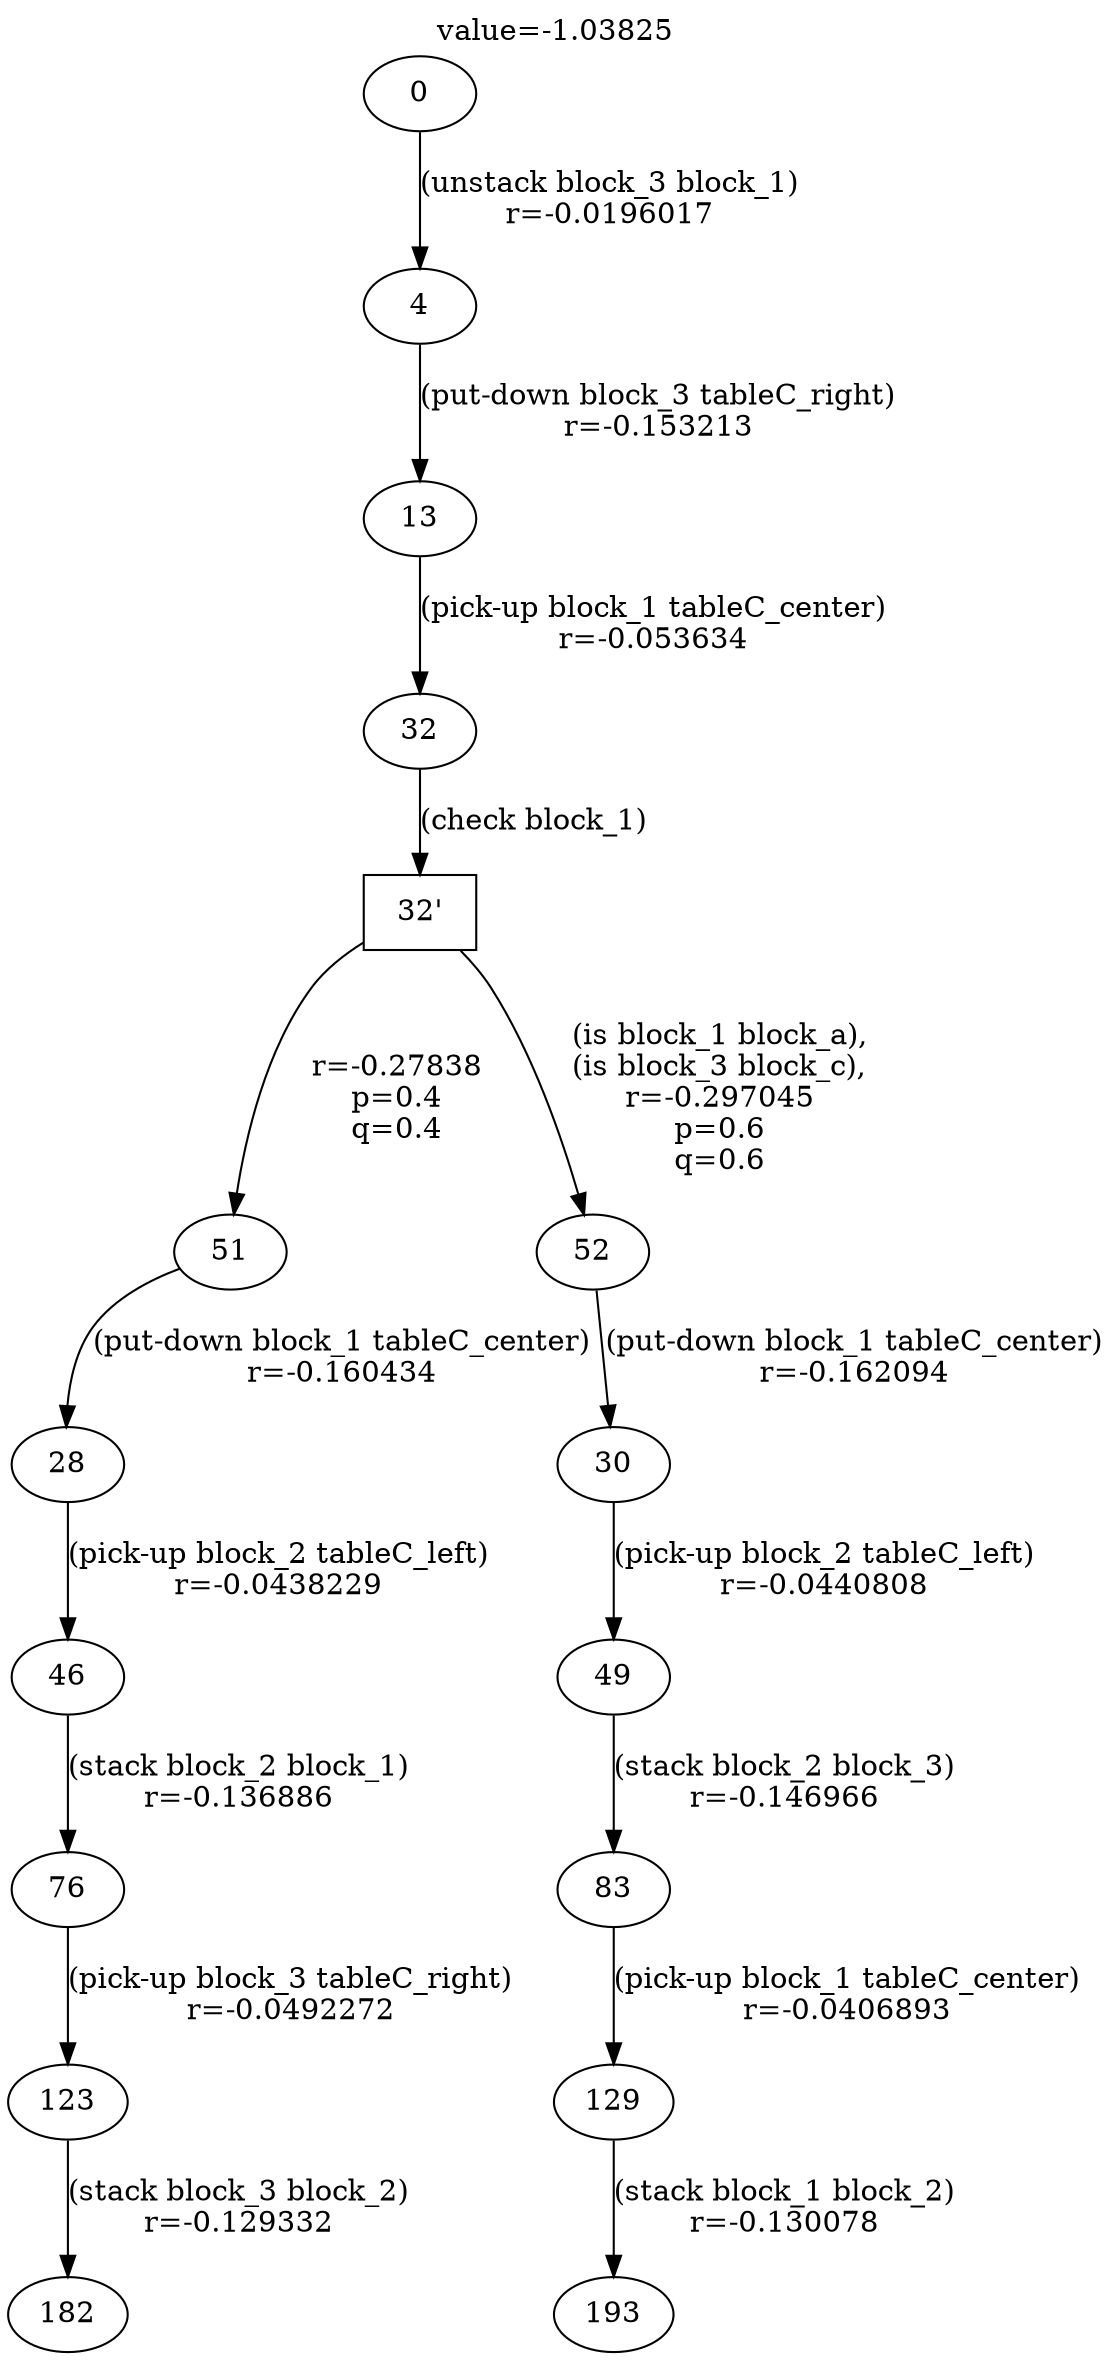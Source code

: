 digraph g{
label="value=-1.03825"
labelloc=top
0->4 [ label="(unstack block_3 block_1)
r=-0.0196017" ];
4->13 [ label="(put-down block_3 tableC_right)
r=-0.153213" ];
13->32 [ label="(pick-up block_1 tableC_center)
r=-0.053634" ];
"32'" [ shape=box ] ;
32->"32'" [ label="(check block_1)" ];
"32'"->51 [ label="
r=-0.27838
p=0.4
q=0.4" ];
51->28 [ label="(put-down block_1 tableC_center)
r=-0.160434" ];
28->46 [ label="(pick-up block_2 tableC_left)
r=-0.0438229" ];
46->76 [ label="(stack block_2 block_1)
r=-0.136886" ];
76->123 [ label="(pick-up block_3 tableC_right)
r=-0.0492272" ];
123->182 [ label="(stack block_3 block_2)
r=-0.129332" ];
"32'"->52 [ label="
(is block_1 block_a),
(is block_3 block_c),
r=-0.297045
p=0.6
q=0.6" ];
52->30 [ label="(put-down block_1 tableC_center)
r=-0.162094" ];
30->49 [ label="(pick-up block_2 tableC_left)
r=-0.0440808" ];
49->83 [ label="(stack block_2 block_3)
r=-0.146966" ];
83->129 [ label="(pick-up block_1 tableC_center)
r=-0.0406893" ];
129->193 [ label="(stack block_1 block_2)
r=-0.130078" ];
}
